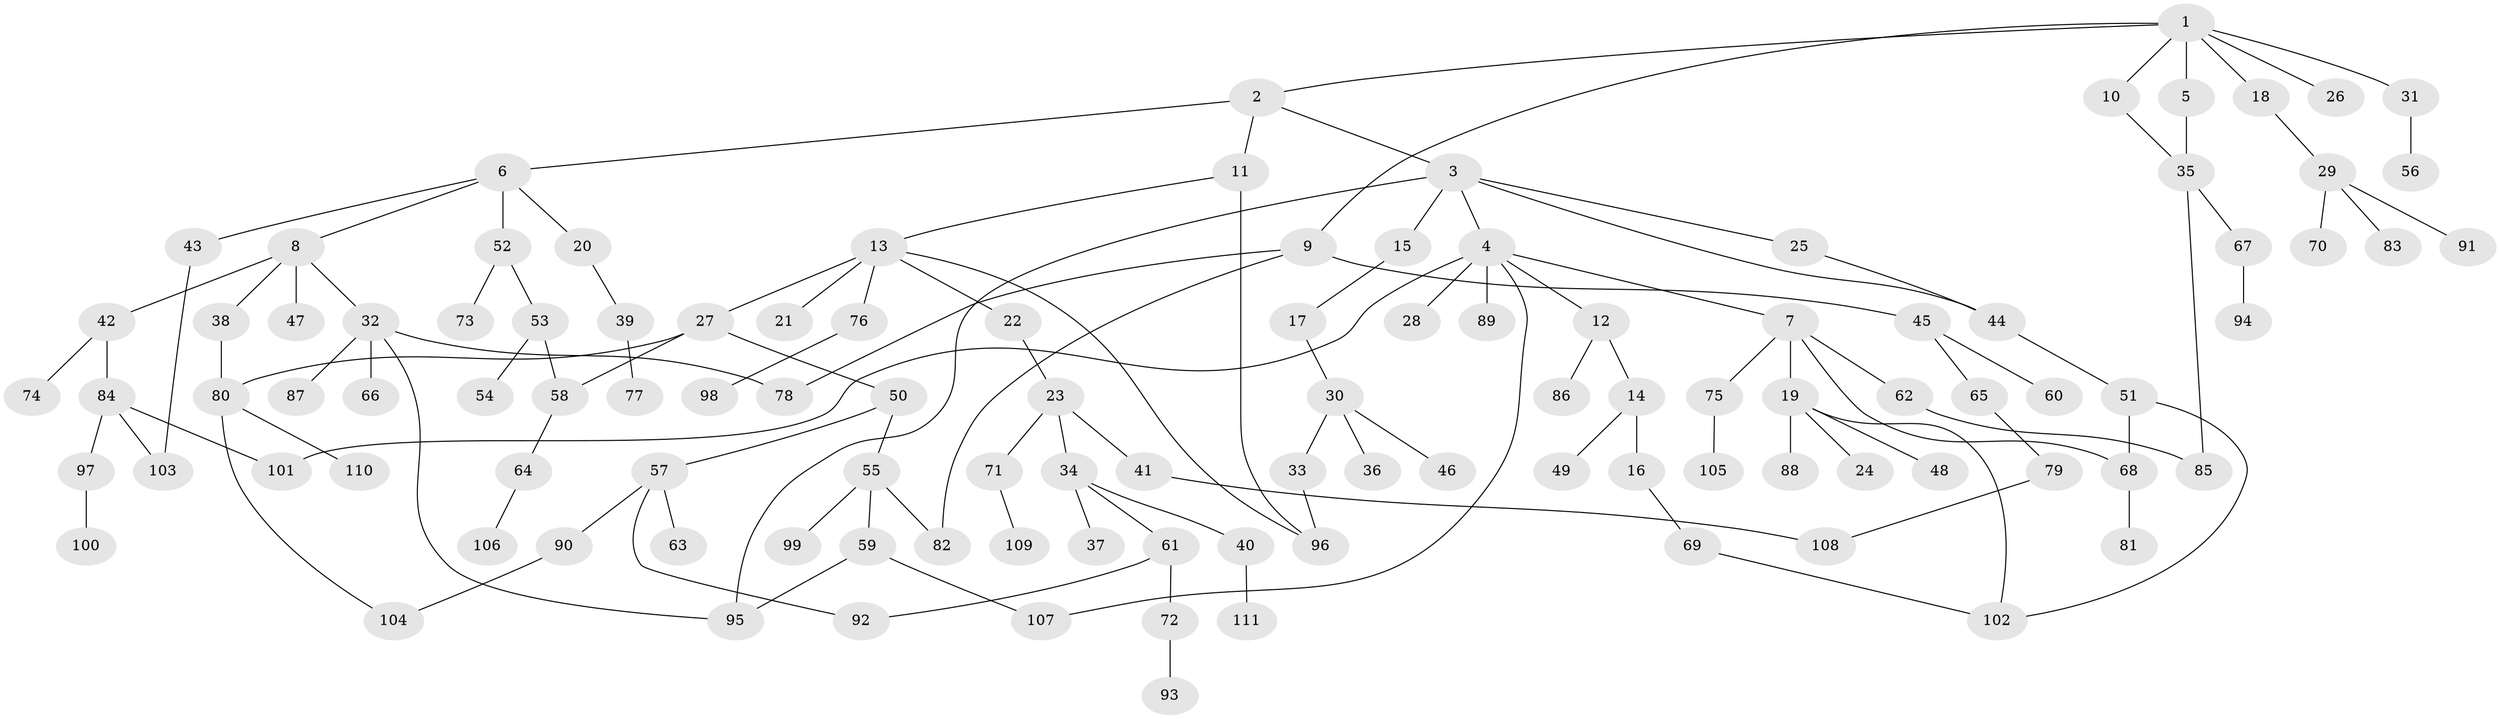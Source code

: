 // coarse degree distribution, {9: 0.013513513513513514, 5: 0.06756756756756757, 7: 0.013513513513513514, 2: 0.20270270270270271, 4: 0.13513513513513514, 3: 0.17567567567567569, 6: 0.013513513513513514, 1: 0.3783783783783784}
// Generated by graph-tools (version 1.1) at 2025/51/02/27/25 19:51:39]
// undirected, 111 vertices, 130 edges
graph export_dot {
graph [start="1"]
  node [color=gray90,style=filled];
  1;
  2;
  3;
  4;
  5;
  6;
  7;
  8;
  9;
  10;
  11;
  12;
  13;
  14;
  15;
  16;
  17;
  18;
  19;
  20;
  21;
  22;
  23;
  24;
  25;
  26;
  27;
  28;
  29;
  30;
  31;
  32;
  33;
  34;
  35;
  36;
  37;
  38;
  39;
  40;
  41;
  42;
  43;
  44;
  45;
  46;
  47;
  48;
  49;
  50;
  51;
  52;
  53;
  54;
  55;
  56;
  57;
  58;
  59;
  60;
  61;
  62;
  63;
  64;
  65;
  66;
  67;
  68;
  69;
  70;
  71;
  72;
  73;
  74;
  75;
  76;
  77;
  78;
  79;
  80;
  81;
  82;
  83;
  84;
  85;
  86;
  87;
  88;
  89;
  90;
  91;
  92;
  93;
  94;
  95;
  96;
  97;
  98;
  99;
  100;
  101;
  102;
  103;
  104;
  105;
  106;
  107;
  108;
  109;
  110;
  111;
  1 -- 2;
  1 -- 5;
  1 -- 9;
  1 -- 10;
  1 -- 18;
  1 -- 26;
  1 -- 31;
  2 -- 3;
  2 -- 6;
  2 -- 11;
  3 -- 4;
  3 -- 15;
  3 -- 25;
  3 -- 44;
  3 -- 95;
  4 -- 7;
  4 -- 12;
  4 -- 28;
  4 -- 89;
  4 -- 101;
  4 -- 107;
  5 -- 35;
  6 -- 8;
  6 -- 20;
  6 -- 43;
  6 -- 52;
  7 -- 19;
  7 -- 62;
  7 -- 75;
  7 -- 68;
  8 -- 32;
  8 -- 38;
  8 -- 42;
  8 -- 47;
  9 -- 45;
  9 -- 82;
  9 -- 78;
  10 -- 35;
  11 -- 13;
  11 -- 96;
  12 -- 14;
  12 -- 86;
  13 -- 21;
  13 -- 22;
  13 -- 27;
  13 -- 76;
  13 -- 96;
  14 -- 16;
  14 -- 49;
  15 -- 17;
  16 -- 69;
  17 -- 30;
  18 -- 29;
  19 -- 24;
  19 -- 48;
  19 -- 88;
  19 -- 102;
  20 -- 39;
  22 -- 23;
  23 -- 34;
  23 -- 41;
  23 -- 71;
  25 -- 44;
  27 -- 50;
  27 -- 58;
  27 -- 80;
  29 -- 70;
  29 -- 83;
  29 -- 91;
  30 -- 33;
  30 -- 36;
  30 -- 46;
  31 -- 56;
  32 -- 66;
  32 -- 78;
  32 -- 87;
  32 -- 95;
  33 -- 96;
  34 -- 37;
  34 -- 40;
  34 -- 61;
  35 -- 67;
  35 -- 85;
  38 -- 80;
  39 -- 77;
  40 -- 111;
  41 -- 108;
  42 -- 74;
  42 -- 84;
  43 -- 103;
  44 -- 51;
  45 -- 60;
  45 -- 65;
  50 -- 55;
  50 -- 57;
  51 -- 68;
  51 -- 102;
  52 -- 53;
  52 -- 73;
  53 -- 54;
  53 -- 58;
  55 -- 59;
  55 -- 82;
  55 -- 99;
  57 -- 63;
  57 -- 90;
  57 -- 92;
  58 -- 64;
  59 -- 95;
  59 -- 107;
  61 -- 72;
  61 -- 92;
  62 -- 85;
  64 -- 106;
  65 -- 79;
  67 -- 94;
  68 -- 81;
  69 -- 102;
  71 -- 109;
  72 -- 93;
  75 -- 105;
  76 -- 98;
  79 -- 108;
  80 -- 110;
  80 -- 104;
  84 -- 97;
  84 -- 101;
  84 -- 103;
  90 -- 104;
  97 -- 100;
}
